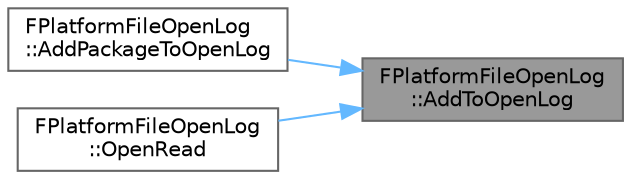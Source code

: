digraph "FPlatformFileOpenLog::AddToOpenLog"
{
 // INTERACTIVE_SVG=YES
 // LATEX_PDF_SIZE
  bgcolor="transparent";
  edge [fontname=Helvetica,fontsize=10,labelfontname=Helvetica,labelfontsize=10];
  node [fontname=Helvetica,fontsize=10,shape=box,height=0.2,width=0.4];
  rankdir="RL";
  Node1 [id="Node000001",label="FPlatformFileOpenLog\l::AddToOpenLog",height=0.2,width=0.4,color="gray40", fillcolor="grey60", style="filled", fontcolor="black",tooltip=" "];
  Node1 -> Node2 [id="edge1_Node000001_Node000002",dir="back",color="steelblue1",style="solid",tooltip=" "];
  Node2 [id="Node000002",label="FPlatformFileOpenLog\l::AddPackageToOpenLog",height=0.2,width=0.4,color="grey40", fillcolor="white", style="filled",URL="$d4/df9/classFPlatformFileOpenLog.html#aa63f874101fc3ee46291d71226e3747a",tooltip=" "];
  Node1 -> Node3 [id="edge2_Node000001_Node000003",dir="back",color="steelblue1",style="solid",tooltip=" "];
  Node3 [id="Node000003",label="FPlatformFileOpenLog\l::OpenRead",height=0.2,width=0.4,color="grey40", fillcolor="white", style="filled",URL="$d4/df9/classFPlatformFileOpenLog.html#aed0a971d510c08371235623d1118f4bc",tooltip="Attempt to open a file for reading."];
}
